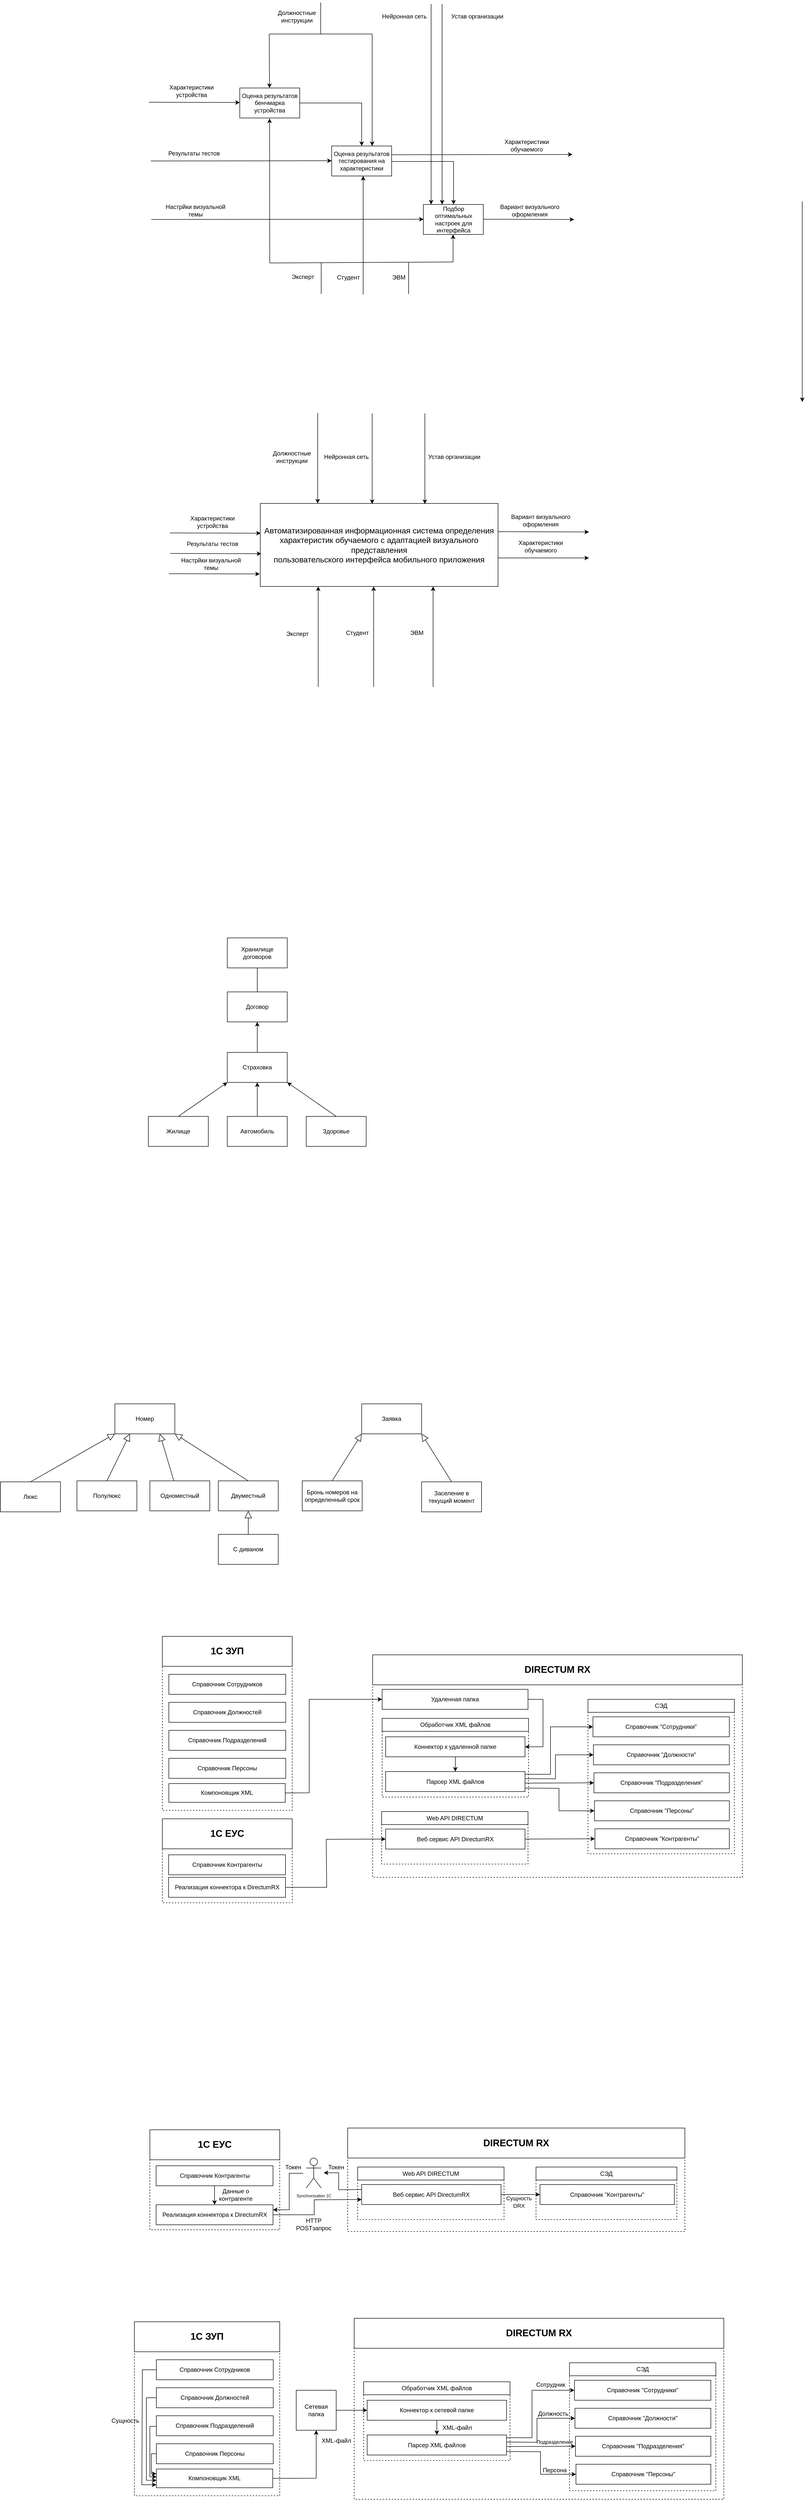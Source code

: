 <mxfile version="23.1.1" type="github">
  <diagram name="Page-1" id="gelu6Epa7kTJqXeX9UKj">
    <mxGraphModel dx="2128" dy="4143" grid="0" gridSize="10" guides="1" tooltips="1" connect="1" arrows="1" fold="1" page="0" pageScale="1" pageWidth="827" pageHeight="1169" math="0" shadow="0">
      <root>
        <mxCell id="0" />
        <mxCell id="1" parent="0" />
        <mxCell id="Q_GU_YZRETxvtpmEiv-W-10" value="" style="rounded=0;whiteSpace=wrap;html=1;dashed=1;" parent="1" vertex="1">
          <mxGeometry x="595" y="1414.5" width="675" height="207" as="geometry" />
        </mxCell>
        <mxCell id="Wg8cdeqQvcbBTD9FfNea-1" value="" style="rounded=0;whiteSpace=wrap;html=1;dashed=1;" parent="1" vertex="1">
          <mxGeometry x="224" y="796" width="260" height="168" as="geometry" />
        </mxCell>
        <mxCell id="Wg8cdeqQvcbBTD9FfNea-2" value="&lt;b&gt;&lt;font style=&quot;font-size: 19px;&quot;&gt;1С ЕУС&lt;/font&gt;&lt;/b&gt;" style="rounded=0;whiteSpace=wrap;html=1;" parent="1" vertex="1">
          <mxGeometry x="224" y="796" width="260" height="60" as="geometry" />
        </mxCell>
        <mxCell id="lsx9GKsQaSSjaxy5WQpj-1" value="Номер" style="rounded=0;whiteSpace=wrap;html=1;" parent="1" vertex="1">
          <mxGeometry x="129" y="-34" width="120" height="60" as="geometry" />
        </mxCell>
        <mxCell id="lsx9GKsQaSSjaxy5WQpj-2" value="Люкс" style="rounded=0;whiteSpace=wrap;html=1;" parent="1" vertex="1">
          <mxGeometry x="-100" y="122" width="120" height="60" as="geometry" />
        </mxCell>
        <mxCell id="lsx9GKsQaSSjaxy5WQpj-3" value="Полулюкс" style="rounded=0;whiteSpace=wrap;html=1;" parent="1" vertex="1">
          <mxGeometry x="53" y="120" width="120" height="60" as="geometry" />
        </mxCell>
        <mxCell id="lsx9GKsQaSSjaxy5WQpj-4" value="Одноместный" style="rounded=0;whiteSpace=wrap;html=1;" parent="1" vertex="1">
          <mxGeometry x="199" y="120" width="120" height="60" as="geometry" />
        </mxCell>
        <mxCell id="lsx9GKsQaSSjaxy5WQpj-5" value="Двуместный" style="rounded=0;whiteSpace=wrap;html=1;" parent="1" vertex="1">
          <mxGeometry x="336" y="120" width="120" height="60" as="geometry" />
        </mxCell>
        <mxCell id="lsx9GKsQaSSjaxy5WQpj-6" value="С диваном" style="rounded=0;whiteSpace=wrap;html=1;" parent="1" vertex="1">
          <mxGeometry x="336" y="227" width="120" height="60" as="geometry" />
        </mxCell>
        <mxCell id="lsx9GKsQaSSjaxy5WQpj-12" value="Заявка" style="rounded=0;whiteSpace=wrap;html=1;" parent="1" vertex="1">
          <mxGeometry x="623" y="-34" width="120" height="60" as="geometry" />
        </mxCell>
        <mxCell id="lsx9GKsQaSSjaxy5WQpj-14" value="Бронь номеров на определенный срок" style="rounded=0;whiteSpace=wrap;html=1;" parent="1" vertex="1">
          <mxGeometry x="504" y="120" width="120" height="60" as="geometry" />
        </mxCell>
        <mxCell id="lsx9GKsQaSSjaxy5WQpj-15" value="Заселение в текущий момент" style="rounded=0;whiteSpace=wrap;html=1;" parent="1" vertex="1">
          <mxGeometry x="743" y="122" width="120" height="60" as="geometry" />
        </mxCell>
        <mxCell id="oyQbFAzgdjEaKiGW0z0I-9" style="edgeStyle=orthogonalEdgeStyle;rounded=0;orthogonalLoop=1;jettySize=auto;html=1;exitX=0.5;exitY=0;exitDx=0;exitDy=0;entryX=0.5;entryY=1;entryDx=0;entryDy=0;" parent="1" source="oyQbFAzgdjEaKiGW0z0I-1" target="oyQbFAzgdjEaKiGW0z0I-8" edge="1">
          <mxGeometry relative="1" as="geometry" />
        </mxCell>
        <mxCell id="oyQbFAzgdjEaKiGW0z0I-1" value="Страховка" style="rounded=0;whiteSpace=wrap;html=1;" parent="1" vertex="1">
          <mxGeometry x="354" y="-737" width="120" height="60" as="geometry" />
        </mxCell>
        <mxCell id="oyQbFAzgdjEaKiGW0z0I-2" value="Жилище" style="rounded=0;whiteSpace=wrap;html=1;" parent="1" vertex="1">
          <mxGeometry x="196" y="-609" width="120" height="60" as="geometry" />
        </mxCell>
        <mxCell id="oyQbFAzgdjEaKiGW0z0I-6" style="edgeStyle=orthogonalEdgeStyle;rounded=0;orthogonalLoop=1;jettySize=auto;html=1;exitX=0.5;exitY=0;exitDx=0;exitDy=0;entryX=0.5;entryY=1;entryDx=0;entryDy=0;" parent="1" source="oyQbFAzgdjEaKiGW0z0I-3" target="oyQbFAzgdjEaKiGW0z0I-1" edge="1">
          <mxGeometry relative="1" as="geometry" />
        </mxCell>
        <mxCell id="oyQbFAzgdjEaKiGW0z0I-3" value="Автомобиль" style="rounded=0;whiteSpace=wrap;html=1;" parent="1" vertex="1">
          <mxGeometry x="354" y="-609" width="120" height="60" as="geometry" />
        </mxCell>
        <mxCell id="oyQbFAzgdjEaKiGW0z0I-4" value="Здоровье" style="rounded=0;whiteSpace=wrap;html=1;" parent="1" vertex="1">
          <mxGeometry x="512" y="-609" width="120" height="60" as="geometry" />
        </mxCell>
        <mxCell id="oyQbFAzgdjEaKiGW0z0I-5" value="" style="endArrow=classic;html=1;rounded=0;exitX=0.5;exitY=0;exitDx=0;exitDy=0;entryX=0;entryY=1;entryDx=0;entryDy=0;" parent="1" source="oyQbFAzgdjEaKiGW0z0I-2" target="oyQbFAzgdjEaKiGW0z0I-1" edge="1">
          <mxGeometry width="50" height="50" relative="1" as="geometry">
            <mxPoint x="331" y="-620" as="sourcePoint" />
            <mxPoint x="381" y="-670" as="targetPoint" />
          </mxGeometry>
        </mxCell>
        <mxCell id="oyQbFAzgdjEaKiGW0z0I-7" value="" style="endArrow=classic;html=1;rounded=0;exitX=0.5;exitY=0;exitDx=0;exitDy=0;entryX=1;entryY=1;entryDx=0;entryDy=0;" parent="1" source="oyQbFAzgdjEaKiGW0z0I-4" target="oyQbFAzgdjEaKiGW0z0I-1" edge="1">
          <mxGeometry width="50" height="50" relative="1" as="geometry">
            <mxPoint x="472" y="-628" as="sourcePoint" />
            <mxPoint x="522" y="-678" as="targetPoint" />
          </mxGeometry>
        </mxCell>
        <mxCell id="oyQbFAzgdjEaKiGW0z0I-8" value="Договор" style="rounded=0;whiteSpace=wrap;html=1;" parent="1" vertex="1">
          <mxGeometry x="354" y="-858" width="120" height="60" as="geometry" />
        </mxCell>
        <mxCell id="oyQbFAzgdjEaKiGW0z0I-10" value="Хранилище договоров" style="rounded=0;whiteSpace=wrap;html=1;" parent="1" vertex="1">
          <mxGeometry x="354" y="-966" width="120" height="60" as="geometry" />
        </mxCell>
        <mxCell id="oyQbFAzgdjEaKiGW0z0I-12" value="" style="endArrow=none;html=1;rounded=0;entryX=0.5;entryY=1;entryDx=0;entryDy=0;exitX=0.5;exitY=0;exitDx=0;exitDy=0;" parent="1" source="oyQbFAzgdjEaKiGW0z0I-8" target="oyQbFAzgdjEaKiGW0z0I-10" edge="1">
          <mxGeometry width="50" height="50" relative="1" as="geometry">
            <mxPoint x="326" y="-788" as="sourcePoint" />
            <mxPoint x="376" y="-838" as="targetPoint" />
          </mxGeometry>
        </mxCell>
        <mxCell id="6N5KSUoRtckZIOzq281k-1" value="" style="endArrow=block;endFill=0;endSize=12;html=1;rounded=0;exitX=0.5;exitY=0;exitDx=0;exitDy=0;entryX=0;entryY=1;entryDx=0;entryDy=0;" parent="1" source="lsx9GKsQaSSjaxy5WQpj-2" target="lsx9GKsQaSSjaxy5WQpj-1" edge="1">
          <mxGeometry width="160" relative="1" as="geometry">
            <mxPoint x="-73" y="245" as="sourcePoint" />
            <mxPoint x="87" y="245" as="targetPoint" />
          </mxGeometry>
        </mxCell>
        <mxCell id="6N5KSUoRtckZIOzq281k-2" value="" style="endArrow=block;endFill=0;endSize=12;html=1;rounded=0;exitX=0.5;exitY=0;exitDx=0;exitDy=0;entryX=0.25;entryY=1;entryDx=0;entryDy=0;" parent="1" source="lsx9GKsQaSSjaxy5WQpj-3" target="lsx9GKsQaSSjaxy5WQpj-1" edge="1">
          <mxGeometry width="160" relative="1" as="geometry">
            <mxPoint x="-30" y="132" as="sourcePoint" />
            <mxPoint x="139" y="36" as="targetPoint" />
          </mxGeometry>
        </mxCell>
        <mxCell id="6N5KSUoRtckZIOzq281k-3" value="" style="endArrow=block;endFill=0;endSize=12;html=1;rounded=0;exitX=0.4;exitY=0;exitDx=0;exitDy=0;entryX=0.75;entryY=1;entryDx=0;entryDy=0;exitPerimeter=0;" parent="1" source="lsx9GKsQaSSjaxy5WQpj-4" target="lsx9GKsQaSSjaxy5WQpj-1" edge="1">
          <mxGeometry width="160" relative="1" as="geometry">
            <mxPoint x="123" y="130" as="sourcePoint" />
            <mxPoint x="169" y="36" as="targetPoint" />
          </mxGeometry>
        </mxCell>
        <mxCell id="6N5KSUoRtckZIOzq281k-4" value="" style="endArrow=block;endFill=0;endSize=12;html=1;rounded=0;exitX=0.5;exitY=0;exitDx=0;exitDy=0;entryX=1;entryY=1;entryDx=0;entryDy=0;" parent="1" source="lsx9GKsQaSSjaxy5WQpj-5" target="lsx9GKsQaSSjaxy5WQpj-1" edge="1">
          <mxGeometry width="160" relative="1" as="geometry">
            <mxPoint x="257" y="130" as="sourcePoint" />
            <mxPoint x="229" y="36" as="targetPoint" />
          </mxGeometry>
        </mxCell>
        <mxCell id="6N5KSUoRtckZIOzq281k-5" value="" style="endArrow=block;endFill=0;endSize=12;html=1;rounded=0;exitX=0.5;exitY=0;exitDx=0;exitDy=0;entryX=0.5;entryY=1;entryDx=0;entryDy=0;" parent="1" source="lsx9GKsQaSSjaxy5WQpj-6" target="lsx9GKsQaSSjaxy5WQpj-5" edge="1">
          <mxGeometry width="160" relative="1" as="geometry">
            <mxPoint x="406" y="130" as="sourcePoint" />
            <mxPoint x="381" y="211" as="targetPoint" />
          </mxGeometry>
        </mxCell>
        <mxCell id="6N5KSUoRtckZIOzq281k-7" value="" style="endArrow=block;endFill=0;endSize=12;html=1;rounded=0;entryX=0;entryY=1;entryDx=0;entryDy=0;exitX=0.5;exitY=0;exitDx=0;exitDy=0;" parent="1" source="lsx9GKsQaSSjaxy5WQpj-14" target="lsx9GKsQaSSjaxy5WQpj-12" edge="1">
          <mxGeometry width="160" relative="1" as="geometry">
            <mxPoint x="332" y="122" as="sourcePoint" />
            <mxPoint x="492" y="122" as="targetPoint" />
          </mxGeometry>
        </mxCell>
        <mxCell id="6N5KSUoRtckZIOzq281k-8" value="" style="endArrow=block;endFill=0;endSize=12;html=1;rounded=0;entryX=1;entryY=1;entryDx=0;entryDy=0;exitX=0.5;exitY=0;exitDx=0;exitDy=0;" parent="1" source="lsx9GKsQaSSjaxy5WQpj-15" target="lsx9GKsQaSSjaxy5WQpj-12" edge="1">
          <mxGeometry width="160" relative="1" as="geometry">
            <mxPoint x="574" y="130" as="sourcePoint" />
            <mxPoint x="633" y="36" as="targetPoint" />
          </mxGeometry>
        </mxCell>
        <mxCell id="-ynzB96KipkDcy184xXd-1" value="" style="rounded=0;whiteSpace=wrap;html=1;dashed=1;" parent="1" vertex="1">
          <mxGeometry x="224" y="431" width="260" height="348" as="geometry" />
        </mxCell>
        <mxCell id="-ynzB96KipkDcy184xXd-2" value="&lt;b&gt;&lt;font style=&quot;font-size: 19px;&quot;&gt;1C ЗУП&lt;/font&gt;&lt;/b&gt;" style="rounded=0;whiteSpace=wrap;html=1;" parent="1" vertex="1">
          <mxGeometry x="224" y="431" width="260" height="60" as="geometry" />
        </mxCell>
        <mxCell id="-ynzB96KipkDcy184xXd-3" value="Справочник Сотрудников" style="rounded=0;whiteSpace=wrap;html=1;" parent="1" vertex="1">
          <mxGeometry x="237" y="507" width="234" height="40" as="geometry" />
        </mxCell>
        <mxCell id="-ynzB96KipkDcy184xXd-4" value="Справочник Должностей" style="rounded=0;whiteSpace=wrap;html=1;" parent="1" vertex="1">
          <mxGeometry x="237" y="563" width="234" height="40" as="geometry" />
        </mxCell>
        <mxCell id="-ynzB96KipkDcy184xXd-5" value="Справочник Подразделений" style="rounded=0;whiteSpace=wrap;html=1;" parent="1" vertex="1">
          <mxGeometry x="237" y="619" width="234" height="40" as="geometry" />
        </mxCell>
        <mxCell id="-ynzB96KipkDcy184xXd-6" value="Справочник Персоны" style="rounded=0;whiteSpace=wrap;html=1;" parent="1" vertex="1">
          <mxGeometry x="237" y="675" width="234" height="40" as="geometry" />
        </mxCell>
        <mxCell id="-ynzB96KipkDcy184xXd-7" value="Справочник Контрагенты" style="rounded=0;whiteSpace=wrap;html=1;" parent="1" vertex="1">
          <mxGeometry x="236.5" y="868" width="234" height="40" as="geometry" />
        </mxCell>
        <mxCell id="-ynzB96KipkDcy184xXd-8" value="Реализация коннектора к DirectumRX" style="rounded=0;whiteSpace=wrap;html=1;" parent="1" vertex="1">
          <mxGeometry x="236.5" y="913" width="234" height="40" as="geometry" />
        </mxCell>
        <mxCell id="-ynzB96KipkDcy184xXd-9" value="" style="rounded=0;whiteSpace=wrap;html=1;dashed=1;" parent="1" vertex="1">
          <mxGeometry x="645" y="468" width="740" height="445" as="geometry" />
        </mxCell>
        <mxCell id="-ynzB96KipkDcy184xXd-10" value="&lt;b&gt;&lt;font style=&quot;font-size: 19px;&quot;&gt;DIRECTUM RX&lt;/font&gt;&lt;/b&gt;" style="rounded=0;whiteSpace=wrap;html=1;" parent="1" vertex="1">
          <mxGeometry x="645" y="468" width="740" height="60" as="geometry" />
        </mxCell>
        <mxCell id="-ynzB96KipkDcy184xXd-11" value="" style="rounded=0;whiteSpace=wrap;html=1;dashed=1;" parent="1" vertex="1">
          <mxGeometry x="663" y="781.5" width="293" height="105" as="geometry" />
        </mxCell>
        <mxCell id="-ynzB96KipkDcy184xXd-12" value="Web API DIRECTUM" style="rounded=0;whiteSpace=wrap;html=1;" parent="1" vertex="1">
          <mxGeometry x="663" y="781.5" width="293" height="26" as="geometry" />
        </mxCell>
        <mxCell id="-ynzB96KipkDcy184xXd-13" value="Веб сервис API DirectumRX" style="rounded=0;whiteSpace=wrap;html=1;" parent="1" vertex="1">
          <mxGeometry x="671" y="816.5" width="279" height="40" as="geometry" />
        </mxCell>
        <mxCell id="-ynzB96KipkDcy184xXd-15" value="" style="rounded=0;whiteSpace=wrap;html=1;dashed=1;" parent="1" vertex="1">
          <mxGeometry x="664" y="621" width="293" height="131.5" as="geometry" />
        </mxCell>
        <mxCell id="-ynzB96KipkDcy184xXd-16" value="Обработчик XML файлов" style="rounded=0;whiteSpace=wrap;html=1;" parent="1" vertex="1">
          <mxGeometry x="664" y="595" width="293" height="26" as="geometry" />
        </mxCell>
        <mxCell id="-ynzB96KipkDcy184xXd-14" value="Коннектор к удаленной папке" style="rounded=0;whiteSpace=wrap;html=1;" parent="1" vertex="1">
          <mxGeometry x="671" y="632" width="279" height="40" as="geometry" />
        </mxCell>
        <mxCell id="-ynzB96KipkDcy184xXd-17" value="Парсер XML файлов" style="rounded=0;whiteSpace=wrap;html=1;" parent="1" vertex="1">
          <mxGeometry x="671" y="701.5" width="279" height="40" as="geometry" />
        </mxCell>
        <mxCell id="-ynzB96KipkDcy184xXd-18" value="" style="rounded=0;whiteSpace=wrap;html=1;dashed=1;" parent="1" vertex="1">
          <mxGeometry x="1076" y="557" width="293" height="309" as="geometry" />
        </mxCell>
        <mxCell id="-ynzB96KipkDcy184xXd-19" value="СЭД" style="rounded=0;whiteSpace=wrap;html=1;" parent="1" vertex="1">
          <mxGeometry x="1076" y="557" width="293" height="26" as="geometry" />
        </mxCell>
        <mxCell id="-ynzB96KipkDcy184xXd-26" value="Справочник &quot;Сотрудники&quot;" style="rounded=0;whiteSpace=wrap;html=1;" parent="1" vertex="1">
          <mxGeometry x="1086" y="592" width="273" height="40" as="geometry" />
        </mxCell>
        <mxCell id="-ynzB96KipkDcy184xXd-27" value="Справочник &quot;Должности&quot;" style="rounded=0;whiteSpace=wrap;html=1;" parent="1" vertex="1">
          <mxGeometry x="1087" y="648" width="272" height="40" as="geometry" />
        </mxCell>
        <mxCell id="-ynzB96KipkDcy184xXd-28" value="Справочник &quot;Подразделения&quot;" style="rounded=0;whiteSpace=wrap;html=1;" parent="1" vertex="1">
          <mxGeometry x="1088" y="704" width="271" height="40" as="geometry" />
        </mxCell>
        <mxCell id="-ynzB96KipkDcy184xXd-29" value="Справочник &quot;Персоны&quot;" style="rounded=0;whiteSpace=wrap;html=1;" parent="1" vertex="1">
          <mxGeometry x="1089" y="760" width="270" height="40" as="geometry" />
        </mxCell>
        <mxCell id="-ynzB96KipkDcy184xXd-30" value="Справочник &quot;Контрагенты&quot;" style="rounded=0;whiteSpace=wrap;html=1;" parent="1" vertex="1">
          <mxGeometry x="1090" y="816" width="269" height="40" as="geometry" />
        </mxCell>
        <mxCell id="-ynzB96KipkDcy184xXd-32" value="" style="endArrow=classic;html=1;rounded=0;exitX=0.5;exitY=1;exitDx=0;exitDy=0;entryX=0.5;entryY=0;entryDx=0;entryDy=0;" parent="1" source="-ynzB96KipkDcy184xXd-14" target="-ynzB96KipkDcy184xXd-17" edge="1">
          <mxGeometry width="50" height="50" relative="1" as="geometry">
            <mxPoint x="807" y="723.5" as="sourcePoint" />
            <mxPoint x="857" y="673.5" as="targetPoint" />
          </mxGeometry>
        </mxCell>
        <mxCell id="-ynzB96KipkDcy184xXd-33" value="" style="endArrow=classic;html=1;rounded=0;exitX=1;exitY=0.5;exitDx=0;exitDy=0;entryX=0;entryY=0.5;entryDx=0;entryDy=0;" parent="1" source="-ynzB96KipkDcy184xXd-8" target="-ynzB96KipkDcy184xXd-13" edge="1">
          <mxGeometry width="50" height="50" relative="1" as="geometry">
            <mxPoint x="781" y="758" as="sourcePoint" />
            <mxPoint x="831" y="708" as="targetPoint" />
            <Array as="points">
              <mxPoint x="553" y="933" />
              <mxPoint x="552" y="837" />
            </Array>
          </mxGeometry>
        </mxCell>
        <mxCell id="-ynzB96KipkDcy184xXd-34" value="" style="endArrow=classic;html=1;rounded=0;exitX=1;exitY=0.5;exitDx=0;exitDy=0;entryX=0;entryY=0.5;entryDx=0;entryDy=0;" parent="1" source="-ynzB96KipkDcy184xXd-13" target="-ynzB96KipkDcy184xXd-30" edge="1">
          <mxGeometry width="50" height="50" relative="1" as="geometry">
            <mxPoint x="781" y="657" as="sourcePoint" />
            <mxPoint x="831" y="607" as="targetPoint" />
          </mxGeometry>
        </mxCell>
        <mxCell id="-ynzB96KipkDcy184xXd-35" value="" style="endArrow=classic;html=1;rounded=0;exitX=1.002;exitY=0.354;exitDx=0;exitDy=0;entryX=0;entryY=0.5;entryDx=0;entryDy=0;exitPerimeter=0;" parent="1" source="-ynzB96KipkDcy184xXd-17" target="-ynzB96KipkDcy184xXd-27" edge="1">
          <mxGeometry width="50" height="50" relative="1" as="geometry">
            <mxPoint x="781" y="771" as="sourcePoint" />
            <mxPoint x="831" y="721" as="targetPoint" />
            <Array as="points">
              <mxPoint x="1011" y="716" />
              <mxPoint x="1011" y="668" />
            </Array>
          </mxGeometry>
        </mxCell>
        <mxCell id="-ynzB96KipkDcy184xXd-36" value="" style="endArrow=classic;html=1;rounded=0;exitX=1;exitY=0.134;exitDx=0;exitDy=0;entryX=0;entryY=0.5;entryDx=0;entryDy=0;exitPerimeter=0;" parent="1" source="-ynzB96KipkDcy184xXd-17" target="-ynzB96KipkDcy184xXd-26" edge="1">
          <mxGeometry width="50" height="50" relative="1" as="geometry">
            <mxPoint x="954" y="642" as="sourcePoint" />
            <mxPoint x="1004" y="592" as="targetPoint" />
            <Array as="points">
              <mxPoint x="1001" y="707" />
              <mxPoint x="1001" y="612" />
            </Array>
          </mxGeometry>
        </mxCell>
        <mxCell id="-ynzB96KipkDcy184xXd-38" value="" style="endArrow=classic;html=1;rounded=0;exitX=1.002;exitY=0.578;exitDx=0;exitDy=0;entryX=0;entryY=0.5;entryDx=0;entryDy=0;exitPerimeter=0;" parent="1" source="-ynzB96KipkDcy184xXd-17" target="-ynzB96KipkDcy184xXd-28" edge="1">
          <mxGeometry width="50" height="50" relative="1" as="geometry">
            <mxPoint x="971" y="794" as="sourcePoint" />
            <mxPoint x="1021" y="744" as="targetPoint" />
          </mxGeometry>
        </mxCell>
        <mxCell id="-ynzB96KipkDcy184xXd-39" value="" style="endArrow=classic;html=1;rounded=0;exitX=0.999;exitY=0.826;exitDx=0;exitDy=0;exitPerimeter=0;entryX=0;entryY=0.5;entryDx=0;entryDy=0;" parent="1" source="-ynzB96KipkDcy184xXd-17" target="-ynzB96KipkDcy184xXd-29" edge="1">
          <mxGeometry width="50" height="50" relative="1" as="geometry">
            <mxPoint x="994" y="799" as="sourcePoint" />
            <mxPoint x="1044" y="749" as="targetPoint" />
            <Array as="points">
              <mxPoint x="1018" y="735" />
              <mxPoint x="1018" y="780" />
            </Array>
          </mxGeometry>
        </mxCell>
        <mxCell id="-ynzB96KipkDcy184xXd-40" value="Удаленная папка" style="rounded=0;whiteSpace=wrap;html=1;" parent="1" vertex="1">
          <mxGeometry x="664" y="537" width="292" height="40" as="geometry" />
        </mxCell>
        <mxCell id="-ynzB96KipkDcy184xXd-41" value="" style="endArrow=classic;html=1;rounded=0;exitX=1;exitY=0.5;exitDx=0;exitDy=0;entryX=1;entryY=0.5;entryDx=0;entryDy=0;" parent="1" source="-ynzB96KipkDcy184xXd-40" target="-ynzB96KipkDcy184xXd-14" edge="1">
          <mxGeometry width="50" height="50" relative="1" as="geometry">
            <mxPoint x="972" y="599" as="sourcePoint" />
            <mxPoint x="1022" y="549" as="targetPoint" />
            <Array as="points">
              <mxPoint x="986" y="557" />
              <mxPoint x="986" y="652" />
            </Array>
          </mxGeometry>
        </mxCell>
        <mxCell id="-ynzB96KipkDcy184xXd-43" value="Компоновщик XML" style="rounded=0;whiteSpace=wrap;html=1;" parent="1" vertex="1">
          <mxGeometry x="237" y="725.5" width="233" height="37.5" as="geometry" />
        </mxCell>
        <mxCell id="-ynzB96KipkDcy184xXd-44" value="" style="endArrow=classic;html=1;rounded=0;exitX=1;exitY=0.5;exitDx=0;exitDy=0;entryX=0;entryY=0.5;entryDx=0;entryDy=0;" parent="1" source="-ynzB96KipkDcy184xXd-43" target="-ynzB96KipkDcy184xXd-40" edge="1">
          <mxGeometry width="50" height="50" relative="1" as="geometry">
            <mxPoint x="524" y="795" as="sourcePoint" />
            <mxPoint x="574" y="745" as="targetPoint" />
            <Array as="points">
              <mxPoint x="518" y="744" />
              <mxPoint x="518" y="557" />
            </Array>
          </mxGeometry>
        </mxCell>
        <mxCell id="WsaXtoAqv793g3OVzuPL-1" value="&lt;font style=&quot;font-size: 16px;&quot;&gt;Автоматизированная информационная система определения&lt;br&gt;характеристик обучаемого с адаптацией визуального представления&lt;br&gt;пользовательского интерфейса мобильного приложения&lt;/font&gt;" style="rounded=0;whiteSpace=wrap;html=1;" parent="1" vertex="1">
          <mxGeometry x="420" y="-1835" width="476" height="166" as="geometry" />
        </mxCell>
        <mxCell id="WsaXtoAqv793g3OVzuPL-2" value="" style="endArrow=classic;html=1;rounded=0;exitX=1;exitY=0.25;exitDx=0;exitDy=0;" parent="1" edge="1">
          <mxGeometry width="50" height="50" relative="1" as="geometry">
            <mxPoint x="896" y="-1778.5" as="sourcePoint" />
            <mxPoint x="1078" y="-1778" as="targetPoint" />
          </mxGeometry>
        </mxCell>
        <mxCell id="WsaXtoAqv793g3OVzuPL-5" value="Вариант визуального оформления" style="text;html=1;strokeColor=none;fillColor=none;align=center;verticalAlign=middle;whiteSpace=wrap;rounded=0;" parent="1" vertex="1">
          <mxGeometry x="918" y="-1816" width="127" height="30" as="geometry" />
        </mxCell>
        <mxCell id="WsaXtoAqv793g3OVzuPL-6" value="" style="endArrow=classic;html=1;rounded=0;exitX=1;exitY=0.25;exitDx=0;exitDy=0;" parent="1" edge="1">
          <mxGeometry width="50" height="50" relative="1" as="geometry">
            <mxPoint x="896" y="-1726" as="sourcePoint" />
            <mxPoint x="1078" y="-1726" as="targetPoint" />
          </mxGeometry>
        </mxCell>
        <mxCell id="WsaXtoAqv793g3OVzuPL-7" value="Характеристики обучаемого" style="text;html=1;strokeColor=none;fillColor=none;align=center;verticalAlign=middle;whiteSpace=wrap;rounded=0;" parent="1" vertex="1">
          <mxGeometry x="918" y="-1764" width="127" height="30" as="geometry" />
        </mxCell>
        <mxCell id="WsaXtoAqv793g3OVzuPL-8" value="" style="endArrow=classic;html=1;rounded=0;exitX=1;exitY=0.25;exitDx=0;exitDy=0;" parent="1" edge="1">
          <mxGeometry width="50" height="50" relative="1" as="geometry">
            <mxPoint x="239" y="-1776" as="sourcePoint" />
            <mxPoint x="421" y="-1775.5" as="targetPoint" />
          </mxGeometry>
        </mxCell>
        <mxCell id="WsaXtoAqv793g3OVzuPL-9" value="Характеристики устройства" style="text;html=1;strokeColor=none;fillColor=none;align=center;verticalAlign=middle;whiteSpace=wrap;rounded=0;" parent="1" vertex="1">
          <mxGeometry x="261" y="-1813.5" width="127" height="30" as="geometry" />
        </mxCell>
        <mxCell id="WsaXtoAqv793g3OVzuPL-10" value="" style="endArrow=classic;html=1;rounded=0;exitX=1;exitY=0.25;exitDx=0;exitDy=0;" parent="1" edge="1">
          <mxGeometry width="50" height="50" relative="1" as="geometry">
            <mxPoint x="240" y="-1735" as="sourcePoint" />
            <mxPoint x="422" y="-1734.5" as="targetPoint" />
          </mxGeometry>
        </mxCell>
        <mxCell id="WsaXtoAqv793g3OVzuPL-11" value="Результаты тестов" style="text;html=1;strokeColor=none;fillColor=none;align=center;verticalAlign=middle;whiteSpace=wrap;rounded=0;" parent="1" vertex="1">
          <mxGeometry x="261" y="-1769.5" width="127" height="30" as="geometry" />
        </mxCell>
        <mxCell id="WsaXtoAqv793g3OVzuPL-13" value="" style="endArrow=classic;html=1;rounded=0;entryX=0.25;entryY=1;entryDx=0;entryDy=0;" parent="1" edge="1">
          <mxGeometry width="50" height="50" relative="1" as="geometry">
            <mxPoint x="647" y="-1468" as="sourcePoint" />
            <mxPoint x="647" y="-1669" as="targetPoint" />
          </mxGeometry>
        </mxCell>
        <mxCell id="WsaXtoAqv793g3OVzuPL-14" value="Студент" style="text;html=1;strokeColor=none;fillColor=none;align=center;verticalAlign=middle;whiteSpace=wrap;rounded=0;" parent="1" vertex="1">
          <mxGeometry x="551" y="-1591" width="127" height="30" as="geometry" />
        </mxCell>
        <mxCell id="WsaXtoAqv793g3OVzuPL-15" value="" style="endArrow=classic;html=1;rounded=0;entryX=0.25;entryY=1;entryDx=0;entryDy=0;" parent="1" edge="1">
          <mxGeometry width="50" height="50" relative="1" as="geometry">
            <mxPoint x="766" y="-1468" as="sourcePoint" />
            <mxPoint x="766" y="-1669" as="targetPoint" />
          </mxGeometry>
        </mxCell>
        <mxCell id="WsaXtoAqv793g3OVzuPL-16" value="ЭВМ" style="text;html=1;strokeColor=none;fillColor=none;align=center;verticalAlign=middle;whiteSpace=wrap;rounded=0;" parent="1" vertex="1">
          <mxGeometry x="670" y="-1591" width="127" height="30" as="geometry" />
        </mxCell>
        <mxCell id="WsaXtoAqv793g3OVzuPL-17" value="" style="endArrow=classic;html=1;rounded=0;entryX=0.25;entryY=0;entryDx=0;entryDy=0;" parent="1" edge="1">
          <mxGeometry width="50" height="50" relative="1" as="geometry">
            <mxPoint x="644" y="-2015" as="sourcePoint" />
            <mxPoint x="644" y="-1834" as="targetPoint" />
          </mxGeometry>
        </mxCell>
        <mxCell id="WsaXtoAqv793g3OVzuPL-18" value="Нейронная сеть" style="text;html=1;strokeColor=none;fillColor=none;align=center;verticalAlign=middle;whiteSpace=wrap;rounded=0;" parent="1" vertex="1">
          <mxGeometry x="529" y="-1943" width="127" height="30" as="geometry" />
        </mxCell>
        <mxCell id="WsaXtoAqv793g3OVzuPL-19" value="" style="endArrow=classic;html=1;rounded=0;entryX=0.25;entryY=0;entryDx=0;entryDy=0;" parent="1" edge="1">
          <mxGeometry width="50" height="50" relative="1" as="geometry">
            <mxPoint x="749.5" y="-2015" as="sourcePoint" />
            <mxPoint x="749.5" y="-1834" as="targetPoint" />
          </mxGeometry>
        </mxCell>
        <mxCell id="WsaXtoAqv793g3OVzuPL-20" value="Устав организации" style="text;html=1;strokeColor=none;fillColor=none;align=center;verticalAlign=middle;whiteSpace=wrap;rounded=0;" parent="1" vertex="1">
          <mxGeometry x="745" y="-1943" width="127" height="30" as="geometry" />
        </mxCell>
        <mxCell id="WsaXtoAqv793g3OVzuPL-21" value="Оценка результатов бенчмарка устройства" style="rounded=0;whiteSpace=wrap;html=1;" parent="1" vertex="1">
          <mxGeometry x="379" y="-2666" width="120" height="60" as="geometry" />
        </mxCell>
        <mxCell id="WsaXtoAqv793g3OVzuPL-22" value="Оценка результатов тестирования на характеристики" style="rounded=0;whiteSpace=wrap;html=1;" parent="1" vertex="1">
          <mxGeometry x="563" y="-2550" width="120" height="60" as="geometry" />
        </mxCell>
        <mxCell id="WsaXtoAqv793g3OVzuPL-23" value="" style="endArrow=classic;html=1;rounded=0;exitX=1;exitY=0.5;exitDx=0;exitDy=0;entryX=0.5;entryY=0;entryDx=0;entryDy=0;" parent="1" source="WsaXtoAqv793g3OVzuPL-21" target="WsaXtoAqv793g3OVzuPL-22" edge="1">
          <mxGeometry width="50" height="50" relative="1" as="geometry">
            <mxPoint x="519" y="-2609" as="sourcePoint" />
            <mxPoint x="569" y="-2659" as="targetPoint" />
            <Array as="points">
              <mxPoint x="623" y="-2636" />
            </Array>
          </mxGeometry>
        </mxCell>
        <mxCell id="WsaXtoAqv793g3OVzuPL-24" value="" style="endArrow=classic;html=1;rounded=0;exitX=1;exitY=0.25;exitDx=0;exitDy=0;" parent="1" edge="1">
          <mxGeometry width="50" height="50" relative="1" as="geometry">
            <mxPoint x="237" y="-1694.5" as="sourcePoint" />
            <mxPoint x="419" y="-1694" as="targetPoint" />
          </mxGeometry>
        </mxCell>
        <mxCell id="WsaXtoAqv793g3OVzuPL-25" value="Настрйки визуальной темы" style="text;html=1;strokeColor=none;fillColor=none;align=center;verticalAlign=middle;whiteSpace=wrap;rounded=0;" parent="1" vertex="1">
          <mxGeometry x="258" y="-1729" width="127" height="30" as="geometry" />
        </mxCell>
        <mxCell id="WsaXtoAqv793g3OVzuPL-26" value="Подбор оптимальных настроек для интерфейса" style="rounded=0;whiteSpace=wrap;html=1;" parent="1" vertex="1">
          <mxGeometry x="746.5" y="-2433" width="120" height="60" as="geometry" />
        </mxCell>
        <mxCell id="WsaXtoAqv793g3OVzuPL-27" value="" style="endArrow=classic;html=1;rounded=0;exitX=1;exitY=0.5;exitDx=0;exitDy=0;entryX=0.5;entryY=0;entryDx=0;entryDy=0;" parent="1" edge="1">
          <mxGeometry width="50" height="50" relative="1" as="geometry">
            <mxPoint x="683" y="-2519" as="sourcePoint" />
            <mxPoint x="807" y="-2433" as="targetPoint" />
            <Array as="points">
              <mxPoint x="807" y="-2519" />
            </Array>
          </mxGeometry>
        </mxCell>
        <mxCell id="WsaXtoAqv793g3OVzuPL-28" value="" style="endArrow=classic;html=1;rounded=0;exitX=1;exitY=0.25;exitDx=0;exitDy=0;" parent="1" edge="1">
          <mxGeometry width="50" height="50" relative="1" as="geometry">
            <mxPoint x="197" y="-2637.5" as="sourcePoint" />
            <mxPoint x="379" y="-2637" as="targetPoint" />
          </mxGeometry>
        </mxCell>
        <mxCell id="WsaXtoAqv793g3OVzuPL-29" value="Характеристики устройства" style="text;html=1;strokeColor=none;fillColor=none;align=center;verticalAlign=middle;whiteSpace=wrap;rounded=0;" parent="1" vertex="1">
          <mxGeometry x="219" y="-2675" width="127" height="30" as="geometry" />
        </mxCell>
        <mxCell id="WsaXtoAqv793g3OVzuPL-30" value="" style="endArrow=classic;html=1;rounded=0;" parent="1" edge="1">
          <mxGeometry width="50" height="50" relative="1" as="geometry">
            <mxPoint x="201" y="-2520" as="sourcePoint" />
            <mxPoint x="563" y="-2520.5" as="targetPoint" />
          </mxGeometry>
        </mxCell>
        <mxCell id="WsaXtoAqv793g3OVzuPL-31" value="Результаты тестов" style="text;html=1;strokeColor=none;fillColor=none;align=center;verticalAlign=middle;whiteSpace=wrap;rounded=0;" parent="1" vertex="1">
          <mxGeometry x="224" y="-2550" width="127" height="30" as="geometry" />
        </mxCell>
        <mxCell id="WsaXtoAqv793g3OVzuPL-32" value="" style="endArrow=classic;html=1;rounded=0;" parent="1" edge="1">
          <mxGeometry width="50" height="50" relative="1" as="geometry">
            <mxPoint x="202" y="-2403" as="sourcePoint" />
            <mxPoint x="747" y="-2403.5" as="targetPoint" />
          </mxGeometry>
        </mxCell>
        <mxCell id="WsaXtoAqv793g3OVzuPL-33" value="Настрйки визуальной темы" style="text;html=1;strokeColor=none;fillColor=none;align=center;verticalAlign=middle;whiteSpace=wrap;rounded=0;" parent="1" vertex="1">
          <mxGeometry x="227" y="-2436" width="127" height="30" as="geometry" />
        </mxCell>
        <mxCell id="WsaXtoAqv793g3OVzuPL-34" value="" style="endArrow=classic;html=1;rounded=0;" parent="1" edge="1">
          <mxGeometry width="50" height="50" relative="1" as="geometry">
            <mxPoint x="683" y="-2532.5" as="sourcePoint" />
            <mxPoint x="1045" y="-2533" as="targetPoint" />
          </mxGeometry>
        </mxCell>
        <mxCell id="WsaXtoAqv793g3OVzuPL-35" value="" style="endArrow=classic;html=1;rounded=0;exitX=1;exitY=0.25;exitDx=0;exitDy=0;" parent="1" edge="1">
          <mxGeometry width="50" height="50" relative="1" as="geometry">
            <mxPoint x="866.5" y="-2403.5" as="sourcePoint" />
            <mxPoint x="1048.5" y="-2403" as="targetPoint" />
          </mxGeometry>
        </mxCell>
        <mxCell id="WsaXtoAqv793g3OVzuPL-36" value="Вариант визуального оформления" style="text;html=1;strokeColor=none;fillColor=none;align=center;verticalAlign=middle;whiteSpace=wrap;rounded=0;" parent="1" vertex="1">
          <mxGeometry x="896" y="-2436" width="127" height="30" as="geometry" />
        </mxCell>
        <mxCell id="WsaXtoAqv793g3OVzuPL-37" value="Характеристики обучаемого" style="text;html=1;strokeColor=none;fillColor=none;align=center;verticalAlign=middle;whiteSpace=wrap;rounded=0;" parent="1" vertex="1">
          <mxGeometry x="890" y="-2566" width="127" height="30" as="geometry" />
        </mxCell>
        <mxCell id="WsaXtoAqv793g3OVzuPL-38" value="" style="endArrow=classic;html=1;rounded=0;entryX=0.25;entryY=0;entryDx=0;entryDy=0;" parent="1" edge="1">
          <mxGeometry width="50" height="50" relative="1" as="geometry">
            <mxPoint x="535" y="-2016" as="sourcePoint" />
            <mxPoint x="535" y="-1835" as="targetPoint" />
          </mxGeometry>
        </mxCell>
        <mxCell id="WsaXtoAqv793g3OVzuPL-39" value="Должностные инструкции" style="text;html=1;strokeColor=none;fillColor=none;align=center;verticalAlign=middle;whiteSpace=wrap;rounded=0;" parent="1" vertex="1">
          <mxGeometry x="420" y="-1943" width="127" height="30" as="geometry" />
        </mxCell>
        <mxCell id="WsaXtoAqv793g3OVzuPL-40" value="" style="endArrow=classic;html=1;rounded=0;entryX=0.25;entryY=0;entryDx=0;entryDy=0;" parent="1" edge="1">
          <mxGeometry width="50" height="50" relative="1" as="geometry">
            <mxPoint x="438" y="-2774" as="sourcePoint" />
            <mxPoint x="438.5" y="-2666" as="targetPoint" />
          </mxGeometry>
        </mxCell>
        <mxCell id="WsaXtoAqv793g3OVzuPL-41" value="" style="endArrow=classic;html=1;rounded=0;entryX=0.25;entryY=0;entryDx=0;entryDy=0;" parent="1" edge="1">
          <mxGeometry width="50" height="50" relative="1" as="geometry">
            <mxPoint x="644" y="-2774" as="sourcePoint" />
            <mxPoint x="644" y="-2550" as="targetPoint" />
          </mxGeometry>
        </mxCell>
        <mxCell id="WsaXtoAqv793g3OVzuPL-42" value="" style="endArrow=none;html=1;rounded=0;" parent="1" edge="1">
          <mxGeometry width="50" height="50" relative="1" as="geometry">
            <mxPoint x="438" y="-2774" as="sourcePoint" />
            <mxPoint x="644" y="-2774" as="targetPoint" />
          </mxGeometry>
        </mxCell>
        <mxCell id="WsaXtoAqv793g3OVzuPL-43" value="" style="endArrow=none;html=1;rounded=0;" parent="1" edge="1">
          <mxGeometry width="50" height="50" relative="1" as="geometry">
            <mxPoint x="541" y="-2774" as="sourcePoint" />
            <mxPoint x="541" y="-2837" as="targetPoint" />
          </mxGeometry>
        </mxCell>
        <mxCell id="WsaXtoAqv793g3OVzuPL-44" value="Должностные инструкции" style="text;html=1;strokeColor=none;fillColor=none;align=center;verticalAlign=middle;whiteSpace=wrap;rounded=0;" parent="1" vertex="1">
          <mxGeometry x="430" y="-2824" width="127" height="30" as="geometry" />
        </mxCell>
        <mxCell id="WsaXtoAqv793g3OVzuPL-46" value="" style="endArrow=classic;html=1;rounded=0;entryX=0.25;entryY=0;entryDx=0;entryDy=0;" parent="1" edge="1">
          <mxGeometry width="50" height="50" relative="1" as="geometry">
            <mxPoint x="762" y="-2834" as="sourcePoint" />
            <mxPoint x="762" y="-2433" as="targetPoint" />
          </mxGeometry>
        </mxCell>
        <mxCell id="WsaXtoAqv793g3OVzuPL-47" value="" style="endArrow=classic;html=1;rounded=0;entryX=0.25;entryY=0;entryDx=0;entryDy=0;" parent="1" edge="1">
          <mxGeometry width="50" height="50" relative="1" as="geometry">
            <mxPoint x="1505" y="-2439" as="sourcePoint" />
            <mxPoint x="1505" y="-2038" as="targetPoint" />
          </mxGeometry>
        </mxCell>
        <mxCell id="WsaXtoAqv793g3OVzuPL-48" value="" style="endArrow=classic;html=1;rounded=0;entryX=0.25;entryY=0;entryDx=0;entryDy=0;" parent="1" edge="1">
          <mxGeometry width="50" height="50" relative="1" as="geometry">
            <mxPoint x="784" y="-2834" as="sourcePoint" />
            <mxPoint x="784" y="-2433" as="targetPoint" />
          </mxGeometry>
        </mxCell>
        <mxCell id="WsaXtoAqv793g3OVzuPL-49" value="Устав организации" style="text;html=1;strokeColor=none;fillColor=none;align=center;verticalAlign=middle;whiteSpace=wrap;rounded=0;" parent="1" vertex="1">
          <mxGeometry x="791" y="-2824" width="127" height="30" as="geometry" />
        </mxCell>
        <mxCell id="WsaXtoAqv793g3OVzuPL-50" value="Нейронная сеть" style="text;html=1;strokeColor=none;fillColor=none;align=center;verticalAlign=middle;whiteSpace=wrap;rounded=0;" parent="1" vertex="1">
          <mxGeometry x="645" y="-2824" width="127" height="30" as="geometry" />
        </mxCell>
        <mxCell id="WsaXtoAqv793g3OVzuPL-51" value="" style="endArrow=classic;html=1;rounded=0;entryX=0.25;entryY=1;entryDx=0;entryDy=0;" parent="1" edge="1">
          <mxGeometry width="50" height="50" relative="1" as="geometry">
            <mxPoint x="806" y="-2318" as="sourcePoint" />
            <mxPoint x="806" y="-2373" as="targetPoint" />
          </mxGeometry>
        </mxCell>
        <mxCell id="WsaXtoAqv793g3OVzuPL-53" value="" style="endArrow=none;html=1;rounded=0;" parent="1" edge="1">
          <mxGeometry width="50" height="50" relative="1" as="geometry">
            <mxPoint x="439" y="-2316" as="sourcePoint" />
            <mxPoint x="806" y="-2318" as="targetPoint" />
          </mxGeometry>
        </mxCell>
        <mxCell id="WsaXtoAqv793g3OVzuPL-54" value="" style="endArrow=classic;html=1;rounded=0;entryX=0.25;entryY=1;entryDx=0;entryDy=0;" parent="1" edge="1">
          <mxGeometry width="50" height="50" relative="1" as="geometry">
            <mxPoint x="626" y="-2316" as="sourcePoint" />
            <mxPoint x="626" y="-2490" as="targetPoint" />
          </mxGeometry>
        </mxCell>
        <mxCell id="WsaXtoAqv793g3OVzuPL-55" value="" style="endArrow=classic;html=1;rounded=0;entryX=0.25;entryY=1;entryDx=0;entryDy=0;" parent="1" edge="1">
          <mxGeometry width="50" height="50" relative="1" as="geometry">
            <mxPoint x="439" y="-2316" as="sourcePoint" />
            <mxPoint x="438.66" y="-2605" as="targetPoint" />
          </mxGeometry>
        </mxCell>
        <mxCell id="WsaXtoAqv793g3OVzuPL-56" value="Эксперт" style="text;html=1;strokeColor=none;fillColor=none;align=center;verticalAlign=middle;whiteSpace=wrap;rounded=0;" parent="1" vertex="1">
          <mxGeometry x="442" y="-2303" width="127" height="30" as="geometry" />
        </mxCell>
        <mxCell id="WsaXtoAqv793g3OVzuPL-57" value="" style="endArrow=none;html=1;rounded=0;" parent="1" edge="1">
          <mxGeometry width="50" height="50" relative="1" as="geometry">
            <mxPoint x="542" y="-2254" as="sourcePoint" />
            <mxPoint x="542" y="-2317" as="targetPoint" />
          </mxGeometry>
        </mxCell>
        <mxCell id="WsaXtoAqv793g3OVzuPL-58" value="" style="endArrow=none;html=1;rounded=0;" parent="1" edge="1">
          <mxGeometry width="50" height="50" relative="1" as="geometry">
            <mxPoint x="717" y="-2254" as="sourcePoint" />
            <mxPoint x="717" y="-2317" as="targetPoint" />
          </mxGeometry>
        </mxCell>
        <mxCell id="WsaXtoAqv793g3OVzuPL-59" value="ЭВМ" style="text;html=1;strokeColor=none;fillColor=none;align=center;verticalAlign=middle;whiteSpace=wrap;rounded=0;" parent="1" vertex="1">
          <mxGeometry x="634" y="-2302" width="127" height="30" as="geometry" />
        </mxCell>
        <mxCell id="WsaXtoAqv793g3OVzuPL-60" value="" style="endArrow=classic;html=1;rounded=0;entryX=0.25;entryY=1;entryDx=0;entryDy=0;" parent="1" edge="1">
          <mxGeometry width="50" height="50" relative="1" as="geometry">
            <mxPoint x="536" y="-1468" as="sourcePoint" />
            <mxPoint x="536" y="-1669" as="targetPoint" />
          </mxGeometry>
        </mxCell>
        <mxCell id="WsaXtoAqv793g3OVzuPL-61" value="Эксперт" style="text;html=1;strokeColor=none;fillColor=none;align=center;verticalAlign=middle;whiteSpace=wrap;rounded=0;" parent="1" vertex="1">
          <mxGeometry x="431" y="-1587" width="127" height="26" as="geometry" />
        </mxCell>
        <mxCell id="WsaXtoAqv793g3OVzuPL-62" value="Студент" style="text;html=1;strokeColor=none;fillColor=none;align=center;verticalAlign=middle;whiteSpace=wrap;rounded=0;" parent="1" vertex="1">
          <mxGeometry x="533" y="-2302" width="127" height="30" as="geometry" />
        </mxCell>
        <mxCell id="WsaXtoAqv793g3OVzuPL-63" value="" style="endArrow=none;html=1;rounded=0;" parent="1" edge="1">
          <mxGeometry width="50" height="50" relative="1" as="geometry">
            <mxPoint x="626" y="-2253" as="sourcePoint" />
            <mxPoint x="626" y="-2316" as="targetPoint" />
          </mxGeometry>
        </mxCell>
        <mxCell id="Q_GU_YZRETxvtpmEiv-W-1" value="" style="rounded=0;whiteSpace=wrap;html=1;dashed=1;" parent="1" vertex="1">
          <mxGeometry x="199" y="1418" width="260" height="200" as="geometry" />
        </mxCell>
        <mxCell id="Q_GU_YZRETxvtpmEiv-W-2" value="&lt;b&gt;&lt;font style=&quot;font-size: 19px;&quot;&gt;1С ЕУС&lt;/font&gt;&lt;/b&gt;" style="rounded=0;whiteSpace=wrap;html=1;" parent="1" vertex="1">
          <mxGeometry x="199" y="1418" width="260" height="60" as="geometry" />
        </mxCell>
        <mxCell id="Q_GU_YZRETxvtpmEiv-W-3" value="Справочник Контрагенты" style="rounded=0;whiteSpace=wrap;html=1;" parent="1" vertex="1">
          <mxGeometry x="211.5" y="1490" width="234" height="40" as="geometry" />
        </mxCell>
        <mxCell id="Q_GU_YZRETxvtpmEiv-W-4" value="Реализация коннектора к DirectumRX" style="rounded=0;whiteSpace=wrap;html=1;" parent="1" vertex="1">
          <mxGeometry x="211.5" y="1568" width="234" height="40" as="geometry" />
        </mxCell>
        <mxCell id="Q_GU_YZRETxvtpmEiv-W-5" value="" style="endArrow=classic;html=1;rounded=0;exitX=0.5;exitY=1;exitDx=0;exitDy=0;entryX=0.5;entryY=0;entryDx=0;entryDy=0;" parent="1" source="Q_GU_YZRETxvtpmEiv-W-3" target="Q_GU_YZRETxvtpmEiv-W-4" edge="1">
          <mxGeometry width="50" height="50" relative="1" as="geometry">
            <mxPoint x="349" y="1579" as="sourcePoint" />
            <mxPoint x="399" y="1529" as="targetPoint" />
          </mxGeometry>
        </mxCell>
        <mxCell id="Q_GU_YZRETxvtpmEiv-W-6" value="" style="rounded=0;whiteSpace=wrap;html=1;dashed=1;" parent="1" vertex="1">
          <mxGeometry x="615" y="1492.5" width="293" height="105" as="geometry" />
        </mxCell>
        <mxCell id="Q_GU_YZRETxvtpmEiv-W-7" value="Web API DIRECTUM" style="rounded=0;whiteSpace=wrap;html=1;" parent="1" vertex="1">
          <mxGeometry x="615" y="1492.5" width="293" height="26" as="geometry" />
        </mxCell>
        <mxCell id="Q_GU_YZRETxvtpmEiv-W-8" value="Веб сервис API DirectumRX" style="rounded=0;whiteSpace=wrap;html=1;" parent="1" vertex="1">
          <mxGeometry x="623" y="1527.5" width="279" height="40" as="geometry" />
        </mxCell>
        <mxCell id="Q_GU_YZRETxvtpmEiv-W-9" value="&lt;b&gt;&lt;font style=&quot;font-size: 19px;&quot;&gt;DIRECTUM RX&lt;/font&gt;&lt;/b&gt;" style="rounded=0;whiteSpace=wrap;html=1;" parent="1" vertex="1">
          <mxGeometry x="595" y="1414.5" width="675" height="60" as="geometry" />
        </mxCell>
        <mxCell id="Q_GU_YZRETxvtpmEiv-W-11" value="" style="endArrow=classic;html=1;rounded=0;exitX=1;exitY=0.5;exitDx=0;exitDy=0;entryX=0;entryY=0.75;entryDx=0;entryDy=0;" parent="1" source="Q_GU_YZRETxvtpmEiv-W-4" target="Q_GU_YZRETxvtpmEiv-W-8" edge="1">
          <mxGeometry width="50" height="50" relative="1" as="geometry">
            <mxPoint x="464" y="1581" as="sourcePoint" />
            <mxPoint x="514" y="1531" as="targetPoint" />
            <Array as="points">
              <mxPoint x="528" y="1588" />
              <mxPoint x="528" y="1558" />
            </Array>
          </mxGeometry>
        </mxCell>
        <mxCell id="Q_GU_YZRETxvtpmEiv-W-12" value="" style="rounded=0;whiteSpace=wrap;html=1;dashed=1;" parent="1" vertex="1">
          <mxGeometry x="972" y="1493.5" width="282" height="104" as="geometry" />
        </mxCell>
        <mxCell id="Q_GU_YZRETxvtpmEiv-W-13" value="СЭД" style="rounded=0;whiteSpace=wrap;html=1;" parent="1" vertex="1">
          <mxGeometry x="972" y="1492.5" width="282" height="26" as="geometry" />
        </mxCell>
        <mxCell id="Q_GU_YZRETxvtpmEiv-W-14" value="Справочник &quot;Контрагенты&quot;" style="rounded=0;whiteSpace=wrap;html=1;" parent="1" vertex="1">
          <mxGeometry x="980" y="1527.5" width="269" height="40" as="geometry" />
        </mxCell>
        <mxCell id="Q_GU_YZRETxvtpmEiv-W-15" value="" style="endArrow=classic;html=1;rounded=0;exitX=1;exitY=0.5;exitDx=0;exitDy=0;entryX=0;entryY=0.5;entryDx=0;entryDy=0;" parent="1" source="Q_GU_YZRETxvtpmEiv-W-8" target="Q_GU_YZRETxvtpmEiv-W-14" edge="1">
          <mxGeometry width="50" height="50" relative="1" as="geometry">
            <mxPoint x="961" y="1739.5" as="sourcePoint" />
            <mxPoint x="1011" y="1689.5" as="targetPoint" />
          </mxGeometry>
        </mxCell>
        <mxCell id="Q_GU_YZRETxvtpmEiv-W-16" value="" style="rounded=0;whiteSpace=wrap;html=1;dashed=1;" parent="1" vertex="1">
          <mxGeometry x="168" y="1802" width="291" height="348" as="geometry" />
        </mxCell>
        <mxCell id="Q_GU_YZRETxvtpmEiv-W-17" value="&lt;b&gt;&lt;font style=&quot;font-size: 19px;&quot;&gt;1C ЗУП&lt;/font&gt;&lt;/b&gt;" style="rounded=0;whiteSpace=wrap;html=1;" parent="1" vertex="1">
          <mxGeometry x="168" y="1802" width="291" height="60" as="geometry" />
        </mxCell>
        <mxCell id="Q_GU_YZRETxvtpmEiv-W-18" value="Справочник Сотрудников" style="rounded=0;whiteSpace=wrap;html=1;" parent="1" vertex="1">
          <mxGeometry x="212" y="1878" width="234" height="40" as="geometry" />
        </mxCell>
        <mxCell id="Q_GU_YZRETxvtpmEiv-W-19" value="Справочник Должностей" style="rounded=0;whiteSpace=wrap;html=1;" parent="1" vertex="1">
          <mxGeometry x="212" y="1934" width="234" height="40" as="geometry" />
        </mxCell>
        <mxCell id="Q_GU_YZRETxvtpmEiv-W-20" value="Справочник Подразделений" style="rounded=0;whiteSpace=wrap;html=1;" parent="1" vertex="1">
          <mxGeometry x="212" y="1990" width="234" height="40" as="geometry" />
        </mxCell>
        <mxCell id="Q_GU_YZRETxvtpmEiv-W-21" value="Справочник Персоны" style="rounded=0;whiteSpace=wrap;html=1;" parent="1" vertex="1">
          <mxGeometry x="212" y="2046" width="234" height="40" as="geometry" />
        </mxCell>
        <mxCell id="Q_GU_YZRETxvtpmEiv-W-22" value="Компоновщик XML" style="rounded=0;whiteSpace=wrap;html=1;" parent="1" vertex="1">
          <mxGeometry x="212" y="2096.5" width="233" height="37.5" as="geometry" />
        </mxCell>
        <mxCell id="Q_GU_YZRETxvtpmEiv-W-23" value="" style="rounded=0;whiteSpace=wrap;html=1;dashed=1;" parent="1" vertex="1">
          <mxGeometry x="608" y="1795" width="740" height="362" as="geometry" />
        </mxCell>
        <mxCell id="Q_GU_YZRETxvtpmEiv-W-24" value="&lt;b&gt;&lt;font style=&quot;font-size: 19px;&quot;&gt;DIRECTUM RX&lt;/font&gt;&lt;/b&gt;" style="rounded=0;whiteSpace=wrap;html=1;" parent="1" vertex="1">
          <mxGeometry x="608" y="1795" width="740" height="60" as="geometry" />
        </mxCell>
        <mxCell id="Q_GU_YZRETxvtpmEiv-W-28" value="" style="rounded=0;whiteSpace=wrap;html=1;dashed=1;" parent="1" vertex="1">
          <mxGeometry x="627" y="1948" width="293" height="131.5" as="geometry" />
        </mxCell>
        <mxCell id="Q_GU_YZRETxvtpmEiv-W-29" value="Обработчик XML файлов" style="rounded=0;whiteSpace=wrap;html=1;" parent="1" vertex="1">
          <mxGeometry x="627" y="1922" width="293" height="26" as="geometry" />
        </mxCell>
        <mxCell id="Q_GU_YZRETxvtpmEiv-W-30" value="Коннектор к сетевой папке" style="rounded=0;whiteSpace=wrap;html=1;" parent="1" vertex="1">
          <mxGeometry x="634" y="1959" width="279" height="40" as="geometry" />
        </mxCell>
        <mxCell id="Q_GU_YZRETxvtpmEiv-W-31" value="Парсер XML файлов" style="rounded=0;whiteSpace=wrap;html=1;" parent="1" vertex="1">
          <mxGeometry x="634" y="2028.5" width="279" height="40" as="geometry" />
        </mxCell>
        <mxCell id="Q_GU_YZRETxvtpmEiv-W-32" value="" style="rounded=0;whiteSpace=wrap;html=1;dashed=1;" parent="1" vertex="1">
          <mxGeometry x="1039" y="1884" width="293" height="256" as="geometry" />
        </mxCell>
        <mxCell id="Q_GU_YZRETxvtpmEiv-W-33" value="СЭД" style="rounded=0;whiteSpace=wrap;html=1;" parent="1" vertex="1">
          <mxGeometry x="1039" y="1884" width="293" height="26" as="geometry" />
        </mxCell>
        <mxCell id="Q_GU_YZRETxvtpmEiv-W-34" value="Справочник &quot;Сотрудники&quot;" style="rounded=0;whiteSpace=wrap;html=1;" parent="1" vertex="1">
          <mxGeometry x="1049" y="1919" width="273" height="40" as="geometry" />
        </mxCell>
        <mxCell id="Q_GU_YZRETxvtpmEiv-W-35" value="Справочник &quot;Должности&quot;" style="rounded=0;whiteSpace=wrap;html=1;" parent="1" vertex="1">
          <mxGeometry x="1050" y="1975" width="272" height="40" as="geometry" />
        </mxCell>
        <mxCell id="Q_GU_YZRETxvtpmEiv-W-36" value="Справочник &quot;Подразделения&quot;" style="rounded=0;whiteSpace=wrap;html=1;" parent="1" vertex="1">
          <mxGeometry x="1051" y="2031" width="271" height="40" as="geometry" />
        </mxCell>
        <mxCell id="Q_GU_YZRETxvtpmEiv-W-37" value="Справочник &quot;Персоны&quot;" style="rounded=0;whiteSpace=wrap;html=1;" parent="1" vertex="1">
          <mxGeometry x="1052" y="2087" width="270" height="40" as="geometry" />
        </mxCell>
        <mxCell id="Q_GU_YZRETxvtpmEiv-W-39" value="" style="endArrow=classic;html=1;rounded=0;exitX=0.5;exitY=1;exitDx=0;exitDy=0;entryX=0.5;entryY=0;entryDx=0;entryDy=0;" parent="1" source="Q_GU_YZRETxvtpmEiv-W-30" target="Q_GU_YZRETxvtpmEiv-W-31" edge="1">
          <mxGeometry width="50" height="50" relative="1" as="geometry">
            <mxPoint x="770" y="2050.5" as="sourcePoint" />
            <mxPoint x="820" y="2000.5" as="targetPoint" />
          </mxGeometry>
        </mxCell>
        <mxCell id="Q_GU_YZRETxvtpmEiv-W-41" value="" style="endArrow=classic;html=1;rounded=0;exitX=1.002;exitY=0.354;exitDx=0;exitDy=0;entryX=0;entryY=0.5;entryDx=0;entryDy=0;exitPerimeter=0;" parent="1" source="Q_GU_YZRETxvtpmEiv-W-31" target="Q_GU_YZRETxvtpmEiv-W-35" edge="1">
          <mxGeometry width="50" height="50" relative="1" as="geometry">
            <mxPoint x="744" y="2098" as="sourcePoint" />
            <mxPoint x="794" y="2048" as="targetPoint" />
            <Array as="points">
              <mxPoint x="974" y="2043" />
              <mxPoint x="974" y="1995" />
            </Array>
          </mxGeometry>
        </mxCell>
        <mxCell id="Q_GU_YZRETxvtpmEiv-W-42" value="" style="endArrow=classic;html=1;rounded=0;exitX=1;exitY=0.134;exitDx=0;exitDy=0;entryX=0;entryY=0.5;entryDx=0;entryDy=0;exitPerimeter=0;" parent="1" source="Q_GU_YZRETxvtpmEiv-W-31" target="Q_GU_YZRETxvtpmEiv-W-34" edge="1">
          <mxGeometry width="50" height="50" relative="1" as="geometry">
            <mxPoint x="917" y="1969" as="sourcePoint" />
            <mxPoint x="967" y="1919" as="targetPoint" />
            <Array as="points">
              <mxPoint x="964" y="2034" />
              <mxPoint x="964" y="1939" />
            </Array>
          </mxGeometry>
        </mxCell>
        <mxCell id="Q_GU_YZRETxvtpmEiv-W-43" value="" style="endArrow=classic;html=1;rounded=0;exitX=1.002;exitY=0.578;exitDx=0;exitDy=0;entryX=0;entryY=0.5;entryDx=0;entryDy=0;exitPerimeter=0;" parent="1" source="Q_GU_YZRETxvtpmEiv-W-31" target="Q_GU_YZRETxvtpmEiv-W-36" edge="1">
          <mxGeometry width="50" height="50" relative="1" as="geometry">
            <mxPoint x="934" y="2121" as="sourcePoint" />
            <mxPoint x="984" y="2071" as="targetPoint" />
          </mxGeometry>
        </mxCell>
        <mxCell id="Q_GU_YZRETxvtpmEiv-W-44" value="" style="endArrow=classic;html=1;rounded=0;exitX=0.999;exitY=0.826;exitDx=0;exitDy=0;exitPerimeter=0;entryX=0;entryY=0.5;entryDx=0;entryDy=0;" parent="1" source="Q_GU_YZRETxvtpmEiv-W-31" target="Q_GU_YZRETxvtpmEiv-W-37" edge="1">
          <mxGeometry width="50" height="50" relative="1" as="geometry">
            <mxPoint x="957" y="2126" as="sourcePoint" />
            <mxPoint x="1007" y="2076" as="targetPoint" />
            <Array as="points">
              <mxPoint x="981" y="2062" />
              <mxPoint x="981" y="2107" />
            </Array>
          </mxGeometry>
        </mxCell>
        <mxCell id="Q_GU_YZRETxvtpmEiv-W-48" value="HTTP POSTзапрос" style="text;html=1;strokeColor=none;fillColor=none;align=center;verticalAlign=middle;whiteSpace=wrap;rounded=0;" parent="1" vertex="1">
          <mxGeometry x="497" y="1591.5" width="60" height="30" as="geometry" />
        </mxCell>
        <mxCell id="Q_GU_YZRETxvtpmEiv-W-49" value="Данные о контрагенте" style="text;html=1;strokeColor=none;fillColor=none;align=center;verticalAlign=middle;whiteSpace=wrap;rounded=0;" parent="1" vertex="1">
          <mxGeometry x="341" y="1532.5" width="60" height="30" as="geometry" />
        </mxCell>
        <mxCell id="Q_GU_YZRETxvtpmEiv-W-50" value="&lt;font style=&quot;font-size: 11px;&quot;&gt;Сущность DRX&lt;/font&gt;" style="text;html=1;strokeColor=none;fillColor=none;align=center;verticalAlign=middle;whiteSpace=wrap;rounded=0;" parent="1" vertex="1">
          <mxGeometry x="908" y="1547" width="60" height="30" as="geometry" />
        </mxCell>
        <mxCell id="Q_GU_YZRETxvtpmEiv-W-51" value="&lt;font style=&quot;font-size: 8px;&quot;&gt;Synchronization 1C&lt;/font&gt;" style="shape=umlActor;verticalLabelPosition=bottom;verticalAlign=top;html=1;outlineConnect=0;" parent="1" vertex="1">
          <mxGeometry x="512" y="1474.5" width="30" height="60" as="geometry" />
        </mxCell>
        <mxCell id="Q_GU_YZRETxvtpmEiv-W-56" value="" style="endArrow=classic;html=1;rounded=0;exitX=0;exitY=0.25;exitDx=0;exitDy=0;" parent="1" source="Q_GU_YZRETxvtpmEiv-W-8" edge="1">
          <mxGeometry width="50" height="50" relative="1" as="geometry">
            <mxPoint x="535" y="1522" as="sourcePoint" />
            <mxPoint x="547" y="1504" as="targetPoint" />
            <Array as="points">
              <mxPoint x="577" y="1538" />
              <mxPoint x="577" y="1504" />
            </Array>
          </mxGeometry>
        </mxCell>
        <mxCell id="Q_GU_YZRETxvtpmEiv-W-57" value="" style="endArrow=classic;html=1;rounded=0;entryX=1;entryY=0.25;entryDx=0;entryDy=0;" parent="1" target="Q_GU_YZRETxvtpmEiv-W-4" edge="1">
          <mxGeometry width="50" height="50" relative="1" as="geometry">
            <mxPoint x="506" y="1505" as="sourcePoint" />
            <mxPoint x="523" y="1412" as="targetPoint" />
            <Array as="points">
              <mxPoint x="478" y="1505" />
              <mxPoint x="478" y="1578" />
            </Array>
          </mxGeometry>
        </mxCell>
        <mxCell id="Q_GU_YZRETxvtpmEiv-W-58" value="Токен" style="text;html=1;strokeColor=none;fillColor=none;align=center;verticalAlign=middle;whiteSpace=wrap;rounded=0;" parent="1" vertex="1">
          <mxGeometry x="542" y="1478" width="60" height="30" as="geometry" />
        </mxCell>
        <mxCell id="Q_GU_YZRETxvtpmEiv-W-59" value="Токен" style="text;html=1;strokeColor=none;fillColor=none;align=center;verticalAlign=middle;whiteSpace=wrap;rounded=0;" parent="1" vertex="1">
          <mxGeometry x="456" y="1478" width="60" height="30" as="geometry" />
        </mxCell>
        <mxCell id="Q_GU_YZRETxvtpmEiv-W-64" value="XML-файл" style="text;html=1;align=center;verticalAlign=middle;resizable=0;points=[];autosize=1;strokeColor=none;fillColor=none;" parent="1" vertex="1">
          <mxGeometry x="533.5" y="2026.75" width="77" height="26" as="geometry" />
        </mxCell>
        <mxCell id="Q_GU_YZRETxvtpmEiv-W-65" value="XML-файл" style="text;html=1;align=center;verticalAlign=middle;resizable=0;points=[];autosize=1;strokeColor=none;fillColor=none;" parent="1" vertex="1">
          <mxGeometry x="775" y="2000.75" width="77" height="26" as="geometry" />
        </mxCell>
        <mxCell id="Q_GU_YZRETxvtpmEiv-W-67" value="Сотрудник" style="text;html=1;align=center;verticalAlign=middle;resizable=0;points=[];autosize=1;strokeColor=none;fillColor=none;" parent="1" vertex="1">
          <mxGeometry x="963" y="1915" width="76" height="26" as="geometry" />
        </mxCell>
        <mxCell id="Q_GU_YZRETxvtpmEiv-W-68" value="Должность" style="text;html=1;align=center;verticalAlign=middle;resizable=0;points=[];autosize=1;strokeColor=none;fillColor=none;" parent="1" vertex="1">
          <mxGeometry x="966" y="1973" width="79" height="26" as="geometry" />
        </mxCell>
        <mxCell id="Q_GU_YZRETxvtpmEiv-W-69" value="&lt;font style=&quot;font-size: 10px;&quot;&gt;Подразделение&lt;/font&gt;" style="text;html=1;align=center;verticalAlign=middle;resizable=0;points=[];autosize=1;strokeColor=none;fillColor=none;" parent="1" vertex="1">
          <mxGeometry x="963" y="2028.5" width="91" height="26" as="geometry" />
        </mxCell>
        <mxCell id="Q_GU_YZRETxvtpmEiv-W-71" value="Персона" style="text;html=1;align=center;verticalAlign=middle;resizable=0;points=[];autosize=1;strokeColor=none;fillColor=none;" parent="1" vertex="1">
          <mxGeometry x="975.5" y="2086" width="66" height="26" as="geometry" />
        </mxCell>
        <mxCell id="qQwL8g-ZZ_yUwqEcBZZd-4" value="" style="endArrow=classic;html=1;rounded=0;" parent="1" edge="1">
          <mxGeometry width="50" height="50" relative="1" as="geometry">
            <mxPoint x="212" y="1898" as="sourcePoint" />
            <mxPoint x="212" y="2128" as="targetPoint" />
            <Array as="points">
              <mxPoint x="184" y="1898" />
              <mxPoint x="183" y="2128" />
            </Array>
          </mxGeometry>
        </mxCell>
        <mxCell id="qQwL8g-ZZ_yUwqEcBZZd-5" value="" style="endArrow=classic;html=1;rounded=0;entryX=-0.003;entryY=0.606;entryDx=0;entryDy=0;entryPerimeter=0;" parent="1" edge="1">
          <mxGeometry width="50" height="50" relative="1" as="geometry">
            <mxPoint x="212" y="1954" as="sourcePoint" />
            <mxPoint x="212.301" y="2119.225" as="targetPoint" />
            <Array as="points">
              <mxPoint x="192" y="1954" />
              <mxPoint x="192" y="2119" />
            </Array>
          </mxGeometry>
        </mxCell>
        <mxCell id="qQwL8g-ZZ_yUwqEcBZZd-6" value="" style="endArrow=classic;html=1;rounded=0;entryX=-0.002;entryY=0.38;entryDx=0;entryDy=0;entryPerimeter=0;exitX=0;exitY=0.531;exitDx=0;exitDy=0;exitPerimeter=0;" parent="1" source="Q_GU_YZRETxvtpmEiv-W-20" edge="1">
          <mxGeometry width="50" height="50" relative="1" as="geometry">
            <mxPoint x="212" y="2011" as="sourcePoint" />
            <mxPoint x="212.534" y="2112" as="targetPoint" />
            <Array as="points">
              <mxPoint x="199" y="2011.25" />
              <mxPoint x="199" y="2112" />
            </Array>
          </mxGeometry>
        </mxCell>
        <mxCell id="qQwL8g-ZZ_yUwqEcBZZd-7" value="" style="endArrow=classic;html=1;rounded=0;exitX=0;exitY=0.5;exitDx=0;exitDy=0;entryX=0;entryY=0.25;entryDx=0;entryDy=0;" parent="1" source="Q_GU_YZRETxvtpmEiv-W-21" target="Q_GU_YZRETxvtpmEiv-W-22" edge="1">
          <mxGeometry width="50" height="50" relative="1" as="geometry">
            <mxPoint x="237" y="2074" as="sourcePoint" />
            <mxPoint x="287" y="2024" as="targetPoint" />
            <Array as="points">
              <mxPoint x="202" y="2066" />
              <mxPoint x="202" y="2106" />
            </Array>
          </mxGeometry>
        </mxCell>
        <mxCell id="qQwL8g-ZZ_yUwqEcBZZd-8" value="Сущность" style="text;html=1;strokeColor=none;fillColor=none;align=center;verticalAlign=middle;whiteSpace=wrap;rounded=0;" parent="1" vertex="1">
          <mxGeometry x="120" y="1985" width="60" height="30" as="geometry" />
        </mxCell>
        <mxCell id="-Nue_SduK2X7ppCu-WG3-1" value="Сетевая папка" style="whiteSpace=wrap;html=1;aspect=fixed;" vertex="1" parent="1">
          <mxGeometry x="492" y="1939" width="80" height="80" as="geometry" />
        </mxCell>
        <mxCell id="-Nue_SduK2X7ppCu-WG3-2" value="" style="endArrow=classic;html=1;rounded=0;exitX=1;exitY=0.5;exitDx=0;exitDy=0;entryX=0.5;entryY=1;entryDx=0;entryDy=0;" edge="1" parent="1" source="Q_GU_YZRETxvtpmEiv-W-22" target="-Nue_SduK2X7ppCu-WG3-1">
          <mxGeometry width="50" height="50" relative="1" as="geometry">
            <mxPoint x="490" y="2148" as="sourcePoint" />
            <mxPoint x="540" y="2098" as="targetPoint" />
            <Array as="points">
              <mxPoint x="532" y="2115" />
            </Array>
          </mxGeometry>
        </mxCell>
        <mxCell id="-Nue_SduK2X7ppCu-WG3-3" value="" style="endArrow=classic;html=1;rounded=0;exitX=1;exitY=0.5;exitDx=0;exitDy=0;entryX=0;entryY=0.5;entryDx=0;entryDy=0;" edge="1" parent="1" source="-Nue_SduK2X7ppCu-WG3-1" target="Q_GU_YZRETxvtpmEiv-W-30">
          <mxGeometry width="50" height="50" relative="1" as="geometry">
            <mxPoint x="649" y="2043" as="sourcePoint" />
            <mxPoint x="699" y="1993" as="targetPoint" />
          </mxGeometry>
        </mxCell>
      </root>
    </mxGraphModel>
  </diagram>
</mxfile>
